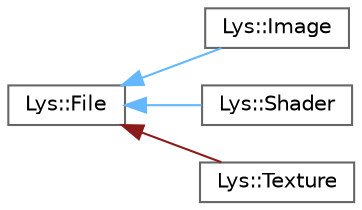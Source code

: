digraph "Graphical Class Hierarchy"
{
 // LATEX_PDF_SIZE
  bgcolor="transparent";
  edge [fontname=Helvetica,fontsize=10,labelfontname=Helvetica,labelfontsize=10];
  node [fontname=Helvetica,fontsize=10,shape=box,height=0.2,width=0.4];
  rankdir="LR";
  Node0 [id="Node000000",label="Lys::File",height=0.2,width=0.4,color="grey40", fillcolor="white", style="filled",URL="$classLys_1_1File.html",tooltip=" "];
  Node0 -> Node1 [id="edge2_Node000000_Node000001",dir="back",color="steelblue1",style="solid",tooltip=" "];
  Node1 [id="Node000001",label="Lys::Image",height=0.2,width=0.4,color="grey40", fillcolor="white", style="filled",URL="$classLys_1_1Image.html",tooltip=" "];
  Node0 -> Node2 [id="edge3_Node000000_Node000002",dir="back",color="steelblue1",style="solid",tooltip=" "];
  Node2 [id="Node000002",label="Lys::Shader",height=0.2,width=0.4,color="grey40", fillcolor="white", style="filled",URL="$classLys_1_1Shader.html",tooltip=" "];
  Node0 -> Node3 [id="edge4_Node000000_Node000003",dir="back",color="firebrick4",style="solid",tooltip=" "];
  Node3 [id="Node000003",label="Lys::Texture",height=0.2,width=0.4,color="grey40", fillcolor="white", style="filled",URL="$classLys_1_1Texture.html",tooltip=" "];
}
